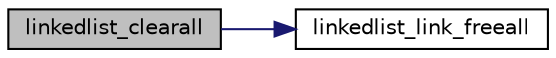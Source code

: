 digraph "linkedlist_clearall"
{
 // INTERACTIVE_SVG=YES
  edge [fontname="Helvetica",fontsize="10",labelfontname="Helvetica",labelfontsize="10"];
  node [fontname="Helvetica",fontsize="10",shape=record];
  rankdir="LR";
  Node1 [label="linkedlist_clearall",height=0.2,width=0.4,color="black", fillcolor="grey75", style="filled", fontcolor="black"];
  Node1 -> Node2 [color="midnightblue",fontsize="10",style="solid",fontname="Helvetica"];
  Node2 [label="linkedlist_link_freeall",height=0.2,width=0.4,color="black", fillcolor="white", style="filled",URL="$linkedlist_8h.html#afda33e884f54e4bb38cfee05f4deac22"];
}
